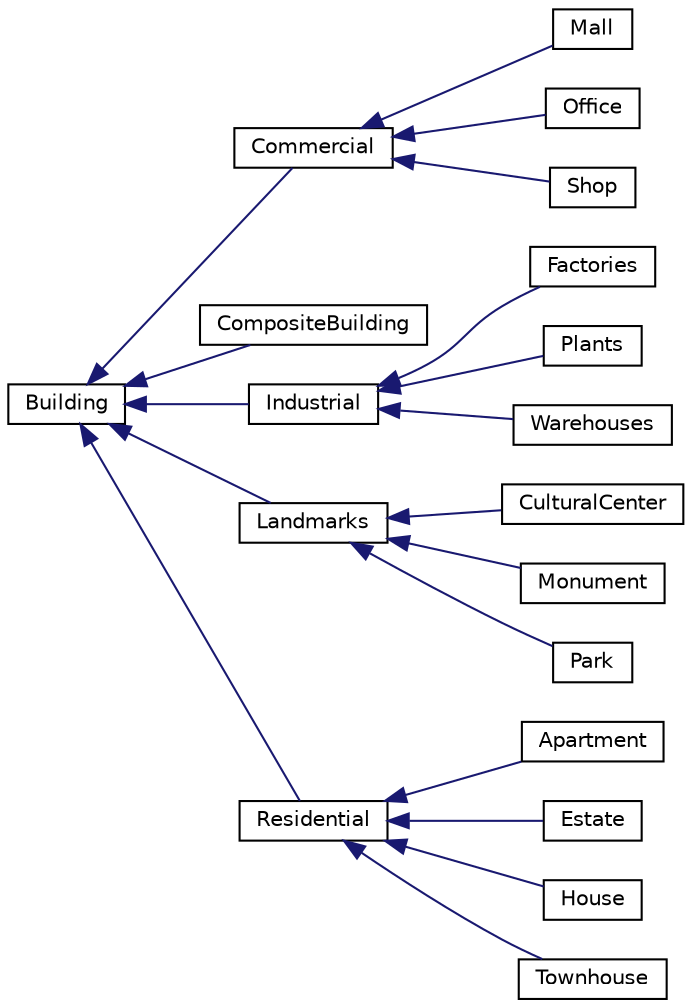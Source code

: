 digraph "Graphical Class Hierarchy"
{
 // LATEX_PDF_SIZE
  edge [fontname="Helvetica",fontsize="10",labelfontname="Helvetica",labelfontsize="10"];
  node [fontname="Helvetica",fontsize="10",shape=record];
  rankdir="LR";
  Node0 [label="Building",height=0.2,width=0.4,color="black", fillcolor="white", style="filled",URL="$classBuilding.html",tooltip="Abstract base class representing a building with facilities, citizens, and utilities."];
  Node0 -> Node1 [dir="back",color="midnightblue",fontsize="10",style="solid",fontname="Helvetica"];
  Node1 [label="Commercial",height=0.2,width=0.4,color="black", fillcolor="white", style="filled",URL="$classCommercial.html",tooltip="Represents a commercial building, with attributes for entertainment and employment ratings."];
  Node1 -> Node2 [dir="back",color="midnightblue",fontsize="10",style="solid",fontname="Helvetica"];
  Node2 [label="Mall",height=0.2,width=0.4,color="black", fillcolor="white", style="filled",URL="$classMall.html",tooltip="Represents a mall that provides commercial services."];
  Node1 -> Node3 [dir="back",color="midnightblue",fontsize="10",style="solid",fontname="Helvetica"];
  Node3 [label="Office",height=0.2,width=0.4,color="black", fillcolor="white", style="filled",URL="$classOffice.html",tooltip="Represents an office building, which is a type of commercial property."];
  Node1 -> Node4 [dir="back",color="midnightblue",fontsize="10",style="solid",fontname="Helvetica"];
  Node4 [label="Shop",height=0.2,width=0.4,color="black", fillcolor="white", style="filled",URL="$classShop.html",tooltip="Represents a shop in the city, derived from the Commercial class."];
  Node0 -> Node5 [dir="back",color="midnightblue",fontsize="10",style="solid",fontname="Helvetica"];
  Node5 [label="CompositeBuilding",height=0.2,width=0.4,color="black", fillcolor="white", style="filled",URL="$classCompositeBuilding.html",tooltip="Represents a composite building that can contain multiple buildings."];
  Node0 -> Node6 [dir="back",color="midnightblue",fontsize="10",style="solid",fontname="Helvetica"];
  Node6 [label="Industrial",height=0.2,width=0.4,color="black", fillcolor="white", style="filled",URL="$classIndustrial.html",tooltip="The Industrial class represents an industrial building in a city."];
  Node6 -> Node7 [dir="back",color="midnightblue",fontsize="10",style="solid",fontname="Helvetica"];
  Node7 [label="Factories",height=0.2,width=0.4,color="black", fillcolor="white", style="filled",URL="$classFactories.html",tooltip="The Factories class represents industrial factories, inheriting from the Industrial class."];
  Node6 -> Node8 [dir="back",color="midnightblue",fontsize="10",style="solid",fontname="Helvetica"];
  Node8 [label="Plants",height=0.2,width=0.4,color="black", fillcolor="white", style="filled",URL="$classPlants.html",tooltip="Represents a plant as a type of industrial facility."];
  Node6 -> Node9 [dir="back",color="midnightblue",fontsize="10",style="solid",fontname="Helvetica"];
  Node9 [label="Warehouses",height=0.2,width=0.4,color="black", fillcolor="white", style="filled",URL="$classWarehouses.html",tooltip="Represents a warehouse in an industrial setting."];
  Node0 -> Node10 [dir="back",color="midnightblue",fontsize="10",style="solid",fontname="Helvetica"];
  Node10 [label="Landmarks",height=0.2,width=0.4,color="black", fillcolor="white", style="filled",URL="$classLandmarks.html",tooltip="Represents a landmark building with entertainment features."];
  Node10 -> Node11 [dir="back",color="midnightblue",fontsize="10",style="solid",fontname="Helvetica"];
  Node11 [label="CulturalCenter",height=0.2,width=0.4,color="black", fillcolor="white", style="filled",URL="$classCulturalCenter.html",tooltip="Represents a cultural center landmark."];
  Node10 -> Node12 [dir="back",color="midnightblue",fontsize="10",style="solid",fontname="Helvetica"];
  Node12 [label="Monument",height=0.2,width=0.4,color="black", fillcolor="white", style="filled",URL="$classMonument.html",tooltip="Represents a monument, which is a specific type of landmark."];
  Node10 -> Node13 [dir="back",color="midnightblue",fontsize="10",style="solid",fontname="Helvetica"];
  Node13 [label="Park",height=0.2,width=0.4,color="black", fillcolor="white", style="filled",URL="$classPark.html",tooltip="Represents a park, which is a type of landmark."];
  Node0 -> Node14 [dir="back",color="midnightblue",fontsize="10",style="solid",fontname="Helvetica"];
  Node14 [label="Residential",height=0.2,width=0.4,color="black", fillcolor="white", style="filled",URL="$classResidential.html",tooltip="Represents a residential building with occupancy management."];
  Node14 -> Node15 [dir="back",color="midnightblue",fontsize="10",style="solid",fontname="Helvetica"];
  Node15 [label="Apartment",height=0.2,width=0.4,color="black", fillcolor="white", style="filled",URL="$classApartment.html",tooltip="Represents an apartment building in the city simulation."];
  Node14 -> Node16 [dir="back",color="midnightblue",fontsize="10",style="solid",fontname="Helvetica"];
  Node16 [label="Estate",height=0.2,width=0.4,color="black", fillcolor="white", style="filled",URL="$classEstate.html",tooltip="The Estate class represents a residential estate, inheriting from the Residential class."];
  Node14 -> Node17 [dir="back",color="midnightblue",fontsize="10",style="solid",fontname="Helvetica"];
  Node17 [label="House",height=0.2,width=0.4,color="black", fillcolor="white", style="filled",URL="$classHouse.html",tooltip="The House class represents a residential structure within a city."];
  Node14 -> Node18 [dir="back",color="midnightblue",fontsize="10",style="solid",fontname="Helvetica"];
  Node18 [label="Townhouse",height=0.2,width=0.4,color="black", fillcolor="white", style="filled",URL="$classTownhouse.html",tooltip="Represents a townhouse, inheriting from the Residential class."];
}
